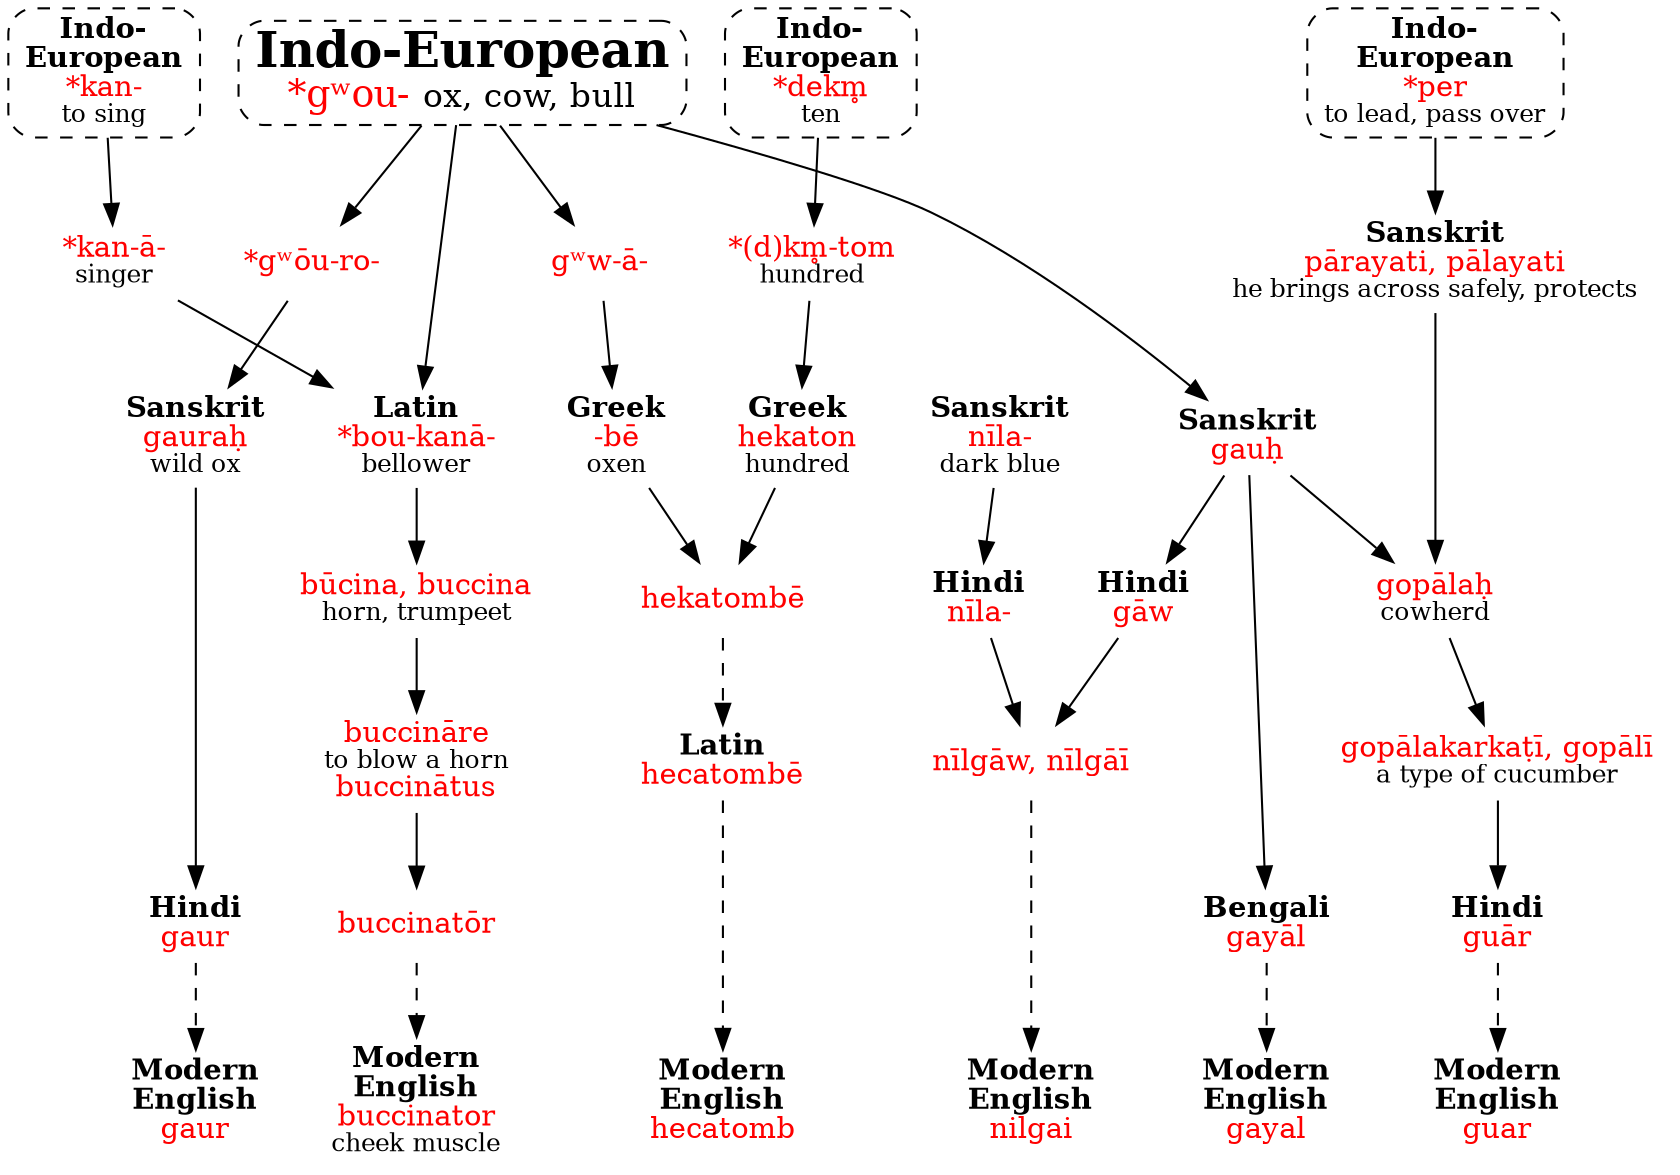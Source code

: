 strict digraph {
/* sources: AHD */
node [shape=none]

gwou [label=<<font point-size="24"><b>Indo-European</b></font><br/><font point-size="18" color="red">*gʷou- </font><font point-size="16">ox, cow, bull</font>> shape=box style="dashed,rounded" URL="gwou-ox0.svg" tooltip="Indo-European \"*gʷou-\" ox, cow, bull"]

// buccinator
kanIE [label=<<b>Indo-<br/>European</b><br/><font color="red">*kan-</font><br/><font point-size="12">to sing</font>> shape=box style="dashed,rounded" URL="kan-sing.svg"]
kanaIE [label=<<font color="red">*kan-ā-</font><br/><font point-size="12">singer</font>>]
boukana [label=<<b>Latin</b><br/><font color="red">*bou-kanā-</font><br/><font point-size="12">bellower</font>>]
buccinaL [label=<<font color="red">būcina, buccina</font><br/><font point-size="12">horn, trumpeet</font>>]
buccinareL [label=<<font color="red">buccināre</font><br/><font point-size="12">to blow a horn</font><br/><font color="red">buccinātus</font>>]
buccinatorL [label=<<font color="red">buccinatōr</font>>]
buccinator [label=<<b>Modern<br/>English</b><br/><font color="red">buccinator</font><br/><font point-size="12">cheek muscle</font>>]
kanIE -> kanaIE 
{ gwou kanaIE } -> boukana -> buccinaL -> buccinareL -> buccinatorL
buccinatorL -> buccinator [style=dashed]

// gayal
gauhSk [label=<<b>Sanskrit</b><br/><font color="red">gauḥ</font>>]
gayalB [label=<<b>Bengali</b><br/><font color="red">gayāl</font>>]
gayal [label=<<b>Modern<br/>English</b><br/><font color="red">gayal</font>>]
gwou -> gauhSk -> gayalB
gayalB -> gayal [style=dashed]

// guar
perIE [label=<<b>Indo-<br/>European</b><br/><font color="red">*per</font><br/><font point-size="12">to lead, pass over</font>> shape=box style="dashed,rounded" URL="per-lead1.svg"]
parayatiSk [label=<<b>Sanskrit</b><br/><font color="red">pārayati, pālayati</font><br/><font point-size="12">he brings across safely, protects</font>>]
gopalahSk [label=<<font color="red">gopālaḥ</font><br/><font point-size="12">cowherd</font>>]
gopalakarkatiSk [label=<<font color="red">gopālakarkaṭī, gopālī</font><br/><font point-size="12">a type of cucumber</font>>]
guarH [label=<<b>Hindi</b><br/><font color="red">guār</font>>]
guar [label=<<b>Modern<br/>English</b><br/><font color="red">guar</font>>]
perIE -> parayatiSk
{ gauhSk parayatiSk } -> gopalahSk -> gopalakarkatiSk -> guarH
guarH -> guar [style=dashed]

// nilgai
nilaSk [label=<<b>Sanskrit</b><br/><font color="red">nīla-</font><br/><font point-size="12">dark blue</font>>]
nilaH [label=<<b>Hindi</b><br/><font color="red">nīla-</font>>]
gawH [label=<<b>Hindi</b><br/><font color="red">gāw</font>>]
nilgaiH [label=<<font color="red">nīlgāw, nīlgāī</font>>]
nilgai [label=<<b>Modern<br/>English</b><br/><font color="red">nilgai</font>>]
nilaSk -> nilaH
gauhSk -> gawH
{ nilaH gawH } -> nilgaiH
nilgaiH -> nilgai [style=dashed]

// gaur
gwouro [label=<<font color="red">*gʷōu-ro-</font>>]
gaurahSk [label=<<b>Sanskrit</b><br/><font color="red">gauraḥ</font><br/><font point-size="12">wild ox</font>>]
gaurH [label=<<b>Hindi</b><br/><font color="red">gaur</font>>]
gaur [label=<<b>Modern<br/>English</b><br/><font color="red">gaur</font>>]
gwou -> gwouro -> gaurahSk -> gaurH
gaurH -> gaur [style=dashed]

// hecatomb
gwwa [label=<<font color="red">gʷw-ā-</font>>]
beGk [label=<<b>Greek</b><br/><font color="red">-bē</font><br/><font point-size="12">oxen</font>>]
dekmIE [label=<<b>Indo-<br/>European</b><br/><font color="red">*dekm̥</font><br/><font point-size="12">ten</font>> shape=box style="dashed,rounded" URL="dekm-ten3.svg"]
dkmtomIE [label=<<font color="red">*(d)km̥-tom</font><br/><font point-size="12">hundred</font>>]
hekatonGk [label=<<b>Greek</b><br/><font color="red">hekaton</font><br/><font point-size="12">hundred</font>>]
hekatombeGk [label=<<font color="red">hekatombē</font>>]
hecatombeL [label=<<b>Latin</b><br/><font color="red">hecatombē</font>>]
hecatomb [label=<<b>Modern<br/>English</b><br/><font color="red">hecatomb</font>>]
gwou -> gwwa -> beGk
dekmIE -> dkmtomIE -> hekatonGk
{ hekatonGk beGk } -> hekatombeGk 
hekatombeGk -> hecatombeL -> hecatomb [style=dashed]

{ rank=sink buccinator gayal guar nilgai gaur hecatomb }
{ rank=same kanIE perIE dekmIE gwou }
}